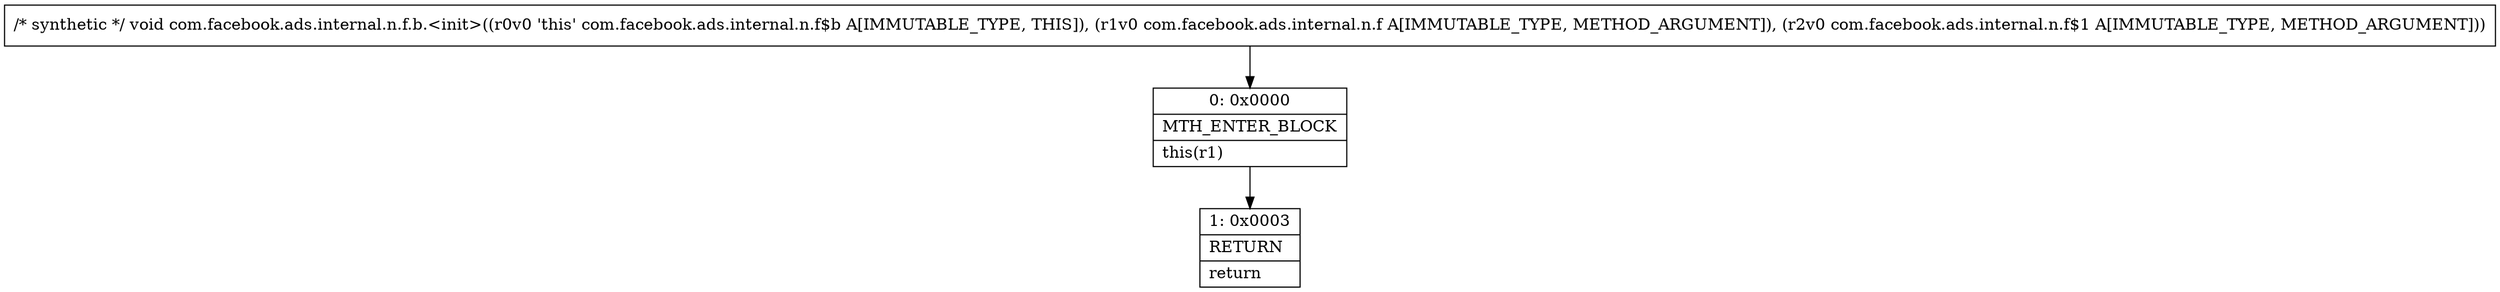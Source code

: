 digraph "CFG forcom.facebook.ads.internal.n.f.b.\<init\>(Lcom\/facebook\/ads\/internal\/n\/f;Lcom\/facebook\/ads\/internal\/n\/f$1;)V" {
Node_0 [shape=record,label="{0\:\ 0x0000|MTH_ENTER_BLOCK\l|this(r1)\l}"];
Node_1 [shape=record,label="{1\:\ 0x0003|RETURN\l|return\l}"];
MethodNode[shape=record,label="{\/* synthetic *\/ void com.facebook.ads.internal.n.f.b.\<init\>((r0v0 'this' com.facebook.ads.internal.n.f$b A[IMMUTABLE_TYPE, THIS]), (r1v0 com.facebook.ads.internal.n.f A[IMMUTABLE_TYPE, METHOD_ARGUMENT]), (r2v0 com.facebook.ads.internal.n.f$1 A[IMMUTABLE_TYPE, METHOD_ARGUMENT])) }"];
MethodNode -> Node_0;
Node_0 -> Node_1;
}

